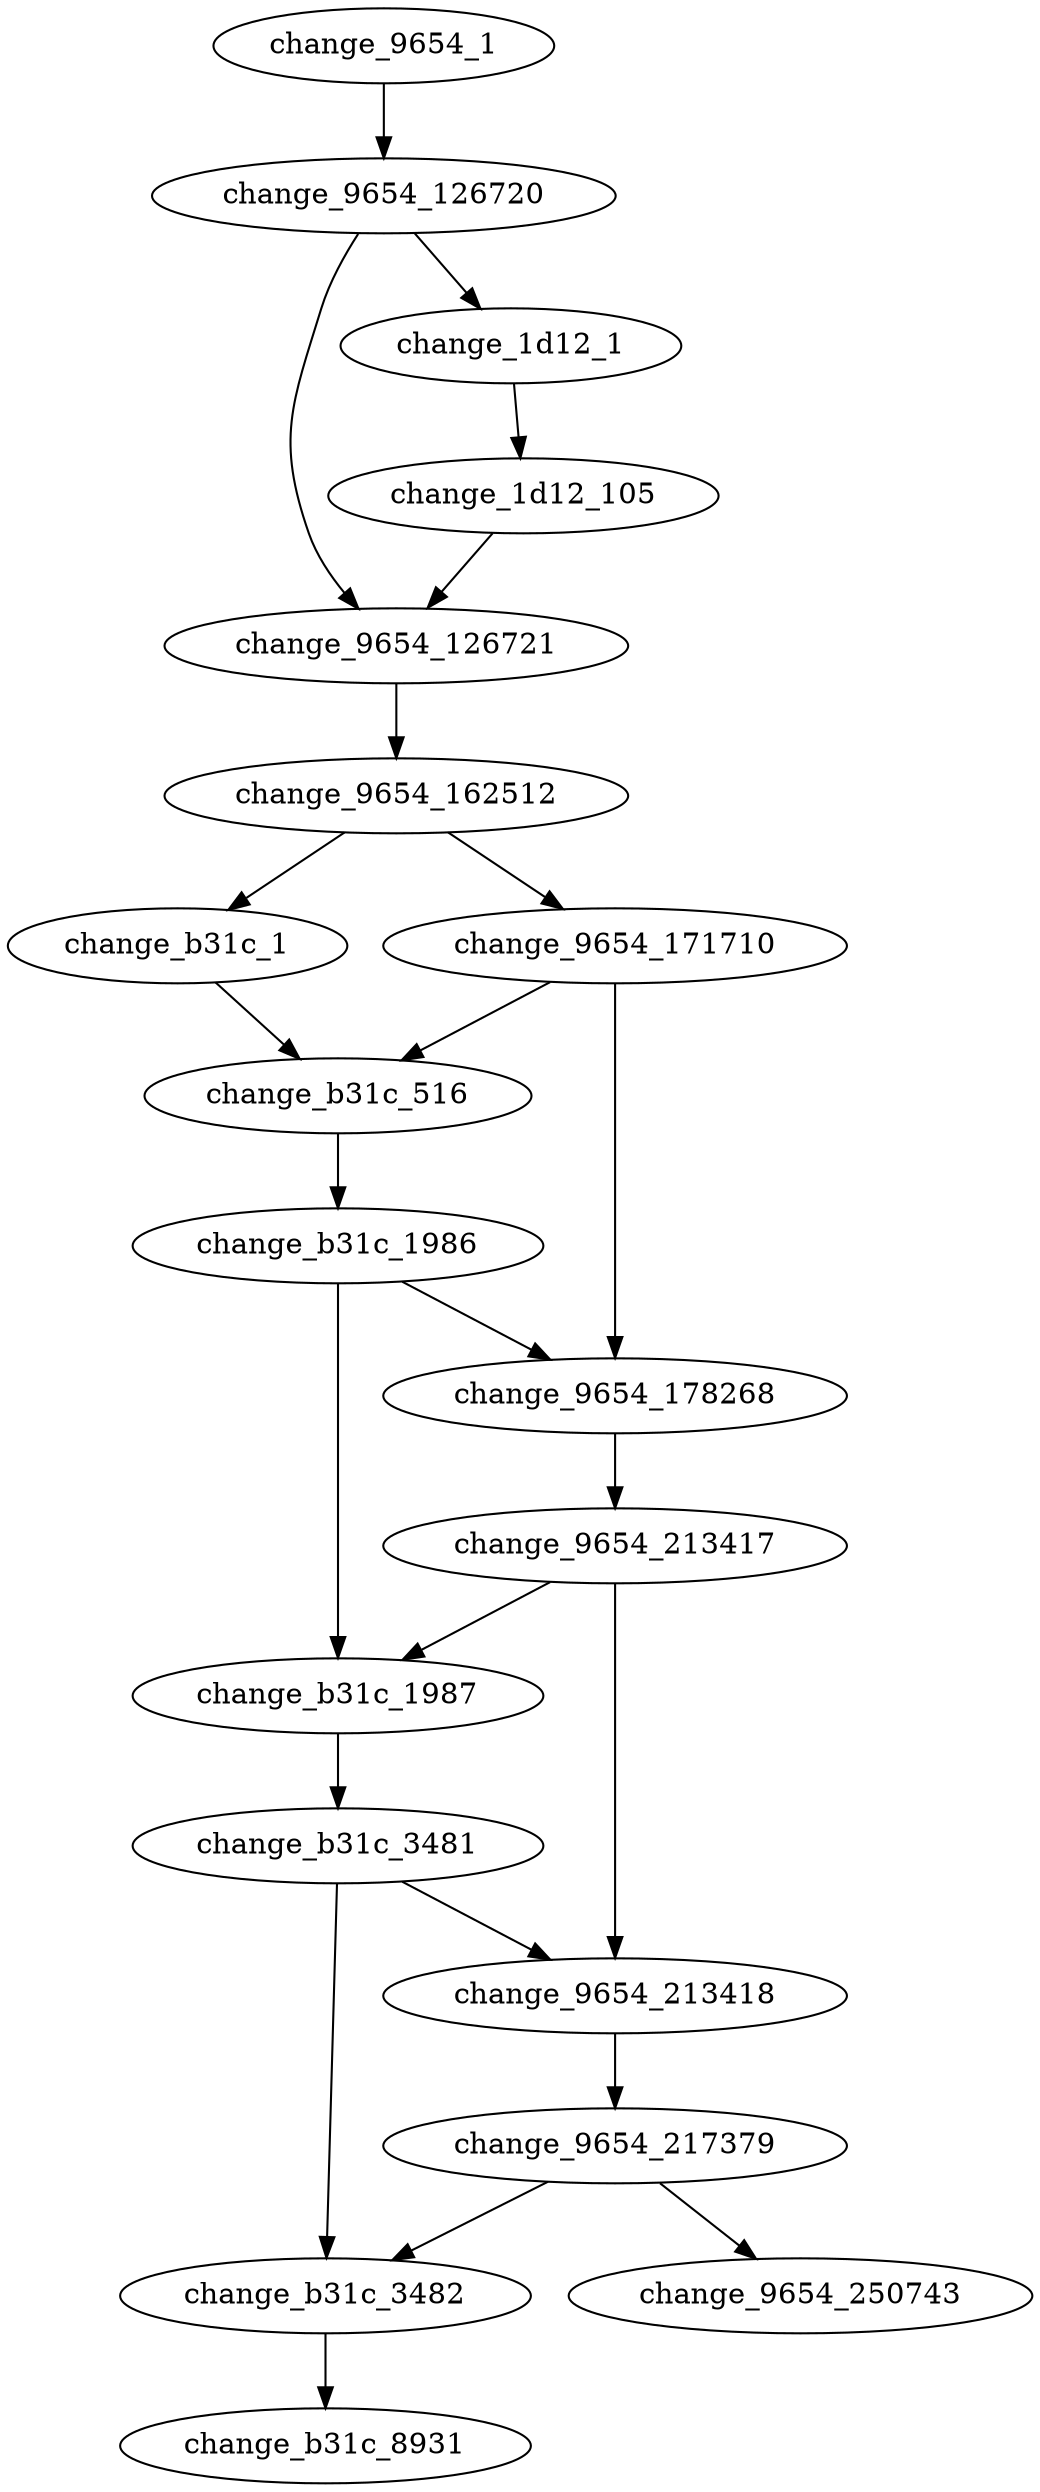 digraph {
// Cross-actor dependencies
change_1d12_105 -> change_9654_126721
change_9654_126720 -> change_1d12_1
change_9654_162512 -> change_b31c_1
change_9654_171710 -> change_b31c_516
change_9654_213417 -> change_b31c_1987
change_9654_217379 -> change_b31c_3482
change_b31c_1986 -> change_9654_178268
change_b31c_3481 -> change_9654_213418

// Intra-actor dependencies
change_1d12_1 -> change_1d12_105
change_9654_1 -> change_9654_126720
change_9654_126720 -> change_9654_126721
change_9654_126721 -> change_9654_162512
change_9654_162512 -> change_9654_171710
change_9654_171710 -> change_9654_178268
change_9654_178268 -> change_9654_213417
change_9654_213417 -> change_9654_213418
change_9654_213418 -> change_9654_217379
change_9654_217379 -> change_9654_250743
change_b31c_1 -> change_b31c_516
change_b31c_516 -> change_b31c_1986
change_b31c_1986 -> change_b31c_1987
change_b31c_1987 -> change_b31c_3481
change_b31c_3481 -> change_b31c_3482
change_b31c_3482 -> change_b31c_8931
}
